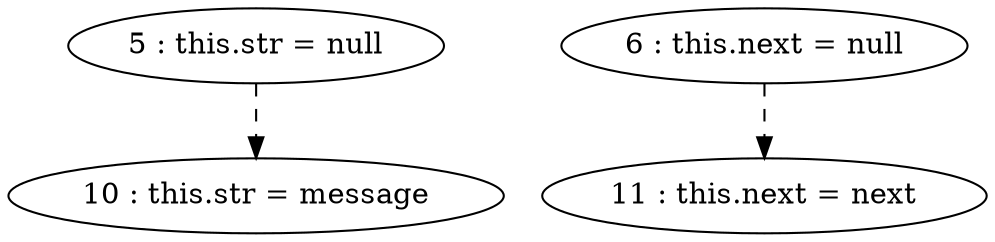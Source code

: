 digraph G {
"5 : this.str = null"
"5 : this.str = null" -> "10 : this.str = message" [style=dashed]
"6 : this.next = null"
"6 : this.next = null" -> "11 : this.next = next" [style=dashed]
"10 : this.str = message"
"11 : this.next = next"
}